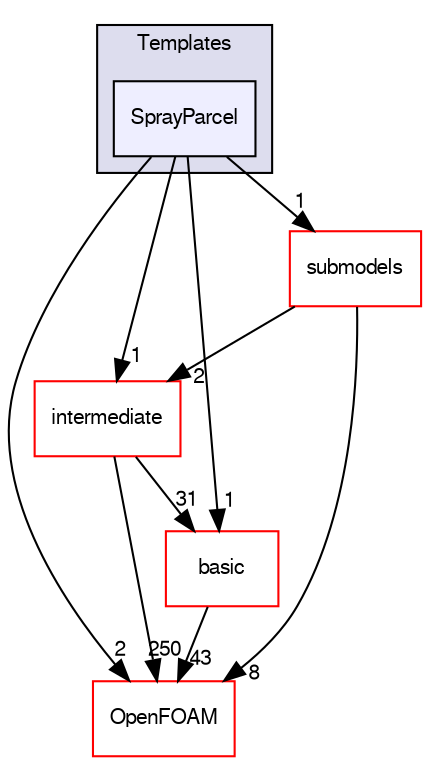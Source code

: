 digraph "src/lagrangian/spray/parcels/Templates/SprayParcel" {
  bgcolor=transparent;
  compound=true
  node [ fontsize="10", fontname="FreeSans"];
  edge [ labelfontsize="10", labelfontname="FreeSans"];
  subgraph clusterdir_a62c80ee16e6012199b3ab64ecc57b36 {
    graph [ bgcolor="#ddddee", pencolor="black", label="Templates" fontname="FreeSans", fontsize="10", URL="dir_a62c80ee16e6012199b3ab64ecc57b36.html"]
  dir_21e17db70592df26d85d0a91204ff372 [shape=box, label="SprayParcel", style="filled", fillcolor="#eeeeff", pencolor="black", URL="dir_21e17db70592df26d85d0a91204ff372.html"];
  }
  dir_d3c32a493136c130c1f0d51f4f35c297 [shape=box label="intermediate" color="red" URL="dir_d3c32a493136c130c1f0d51f4f35c297.html"];
  dir_03a209607acdac05f1cb82250460b2d6 [shape=box label="submodels" color="red" URL="dir_03a209607acdac05f1cb82250460b2d6.html"];
  dir_c5473ff19b20e6ec4dfe5c310b3778a8 [shape=box label="OpenFOAM" color="red" URL="dir_c5473ff19b20e6ec4dfe5c310b3778a8.html"];
  dir_584e0ab0901b4327f36f4285cac7f2f8 [shape=box label="basic" color="red" URL="dir_584e0ab0901b4327f36f4285cac7f2f8.html"];
  dir_d3c32a493136c130c1f0d51f4f35c297->dir_c5473ff19b20e6ec4dfe5c310b3778a8 [headlabel="250", labeldistance=1.5 headhref="dir_001214_001732.html"];
  dir_d3c32a493136c130c1f0d51f4f35c297->dir_584e0ab0901b4327f36f4285cac7f2f8 [headlabel="31", labeldistance=1.5 headhref="dir_001214_001191.html"];
  dir_03a209607acdac05f1cb82250460b2d6->dir_d3c32a493136c130c1f0d51f4f35c297 [headlabel="2", labeldistance=1.5 headhref="dir_001519_001214.html"];
  dir_03a209607acdac05f1cb82250460b2d6->dir_c5473ff19b20e6ec4dfe5c310b3778a8 [headlabel="8", labeldistance=1.5 headhref="dir_001519_001732.html"];
  dir_21e17db70592df26d85d0a91204ff372->dir_d3c32a493136c130c1f0d51f4f35c297 [headlabel="1", labeldistance=1.5 headhref="dir_001518_001214.html"];
  dir_21e17db70592df26d85d0a91204ff372->dir_03a209607acdac05f1cb82250460b2d6 [headlabel="1", labeldistance=1.5 headhref="dir_001518_001519.html"];
  dir_21e17db70592df26d85d0a91204ff372->dir_c5473ff19b20e6ec4dfe5c310b3778a8 [headlabel="2", labeldistance=1.5 headhref="dir_001518_001732.html"];
  dir_21e17db70592df26d85d0a91204ff372->dir_584e0ab0901b4327f36f4285cac7f2f8 [headlabel="1", labeldistance=1.5 headhref="dir_001518_001191.html"];
  dir_584e0ab0901b4327f36f4285cac7f2f8->dir_c5473ff19b20e6ec4dfe5c310b3778a8 [headlabel="43", labeldistance=1.5 headhref="dir_001191_001732.html"];
}
